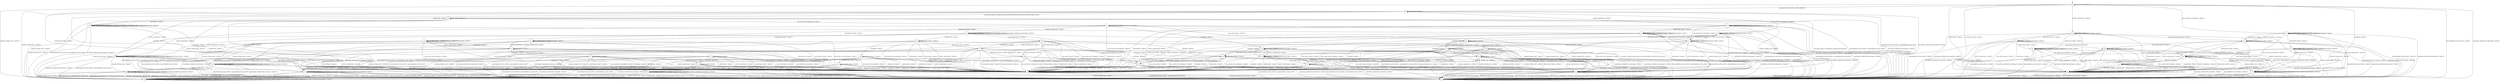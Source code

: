 digraph g {

	s0 [shape="circle" label="s0"];
	s1 [shape="circle" label="s1"];
	s2 [shape="circle" label="s2"];
	s3 [shape="circle" label="s3"];
	s4 [shape="circle" label="s4"];
	s5 [shape="circle" label="s5"];
	s6 [shape="circle" label="s6"];
	s7 [shape="circle" label="s7"];
	s8 [shape="circle" label="s8"];
	s9 [shape="circle" label="s9"];
	s10 [shape="circle" label="s10"];
	s11 [shape="circle" label="s11"];
	s12 [shape="circle" label="s12"];
	s13 [shape="circle" label="s13"];
	s14 [shape="circle" label="s14"];
	s15 [shape="circle" label="s15"];
	s16 [shape="circle" label="s16"];
	s17 [shape="circle" label="s17"];
	s18 [shape="circle" label="s18"];
	s19 [shape="circle" label="s19"];
	s20 [shape="circle" label="s20"];
	s21 [shape="circle" label="s21"];
	s22 [shape="circle" label="s22"];
	s23 [shape="circle" label="s23"];
	s24 [shape="circle" label="s24"];
	s25 [shape="circle" label="s25"];
	s26 [shape="circle" label="s26"];
	s27 [shape="circle" label="s27"];
	s28 [shape="circle" label="s28"];
	s29 [shape="circle" label="s29"];
	s30 [shape="circle" label="s30"];
	s31 [shape="circle" label="s31"];
	s32 [shape="circle" label="s32"];
	s33 [shape="circle" label="s33"];
	s34 [shape="circle" label="s34"];
	s35 [shape="circle" label="s35"];
	s36 [shape="circle" label="s36"];
	s37 [shape="circle" label="s37"];
	s38 [shape="circle" label="s38"];
	s39 [shape="circle" label="s39"];
	s40 [shape="circle" label="s40"];
	s41 [shape="circle" label="s41"];
	s42 [shape="circle" label="s42"];
	s43 [shape="circle" label="s43"];
	s44 [shape="circle" label="s44"];
	s45 [shape="circle" label="s45"];
	s46 [shape="circle" label="s46"];
	s47 [shape="circle" label="s47"];
	s48 [shape="circle" label="s48"];
	s49 [shape="circle" label="s49"];
	s50 [shape="circle" label="s50"];
	s51 [shape="circle" label="s51"];
	s0 -> s2 [label="RSA_CLIENT_HELLO / HELLO_VERIFY_REQUEST"];
	s0 -> s12 [label="RSA_CLIENT_KEY_EXCHANGE / TIMEOUT"];
	s0 -> s6 [label="CHANGE_CIPHER_SPEC / TIMEOUT"];
	s0 -> s3 [label="FINISHED / TIMEOUT"];
	s0 -> s0 [label="APPLICATION / TIMEOUT"];
	s0 -> s3 [label="CERTIFICATE / TIMEOUT"];
	s0 -> s20 [label="EMPTY_CERTIFICATE / TIMEOUT"];
	s0 -> s3 [label="CERTIFICATE_VERIFY / TIMEOUT"];
	s0 -> s1 [label="Alert(WARNING,CLOSE_NOTIFY) / TIMEOUT"];
	s0 -> s1 [label="Alert(FATAL,UNEXPECTED_MESSAGE) / TIMEOUT"];
	s1 -> s1 [label="RSA_CLIENT_HELLO / SOCKET_CLOSED"];
	s1 -> s1 [label="RSA_CLIENT_KEY_EXCHANGE / SOCKET_CLOSED"];
	s1 -> s1 [label="CHANGE_CIPHER_SPEC / SOCKET_CLOSED"];
	s1 -> s1 [label="FINISHED / SOCKET_CLOSED"];
	s1 -> s1 [label="APPLICATION / SOCKET_CLOSED"];
	s1 -> s1 [label="CERTIFICATE / SOCKET_CLOSED"];
	s1 -> s1 [label="EMPTY_CERTIFICATE / SOCKET_CLOSED"];
	s1 -> s1 [label="CERTIFICATE_VERIFY / SOCKET_CLOSED"];
	s1 -> s1 [label="Alert(WARNING,CLOSE_NOTIFY) / SOCKET_CLOSED"];
	s1 -> s1 [label="Alert(FATAL,UNEXPECTED_MESSAGE) / SOCKET_CLOSED"];
	s2 -> s4 [label="RSA_CLIENT_HELLO / SERVER_HELLO,CERTIFICATE,CERTIFICATE_REQUEST,SERVER_HELLO_DONE"];
	s2 -> s7 [label="RSA_CLIENT_KEY_EXCHANGE / TIMEOUT"];
	s2 -> s6 [label="CHANGE_CIPHER_SPEC / TIMEOUT"];
	s2 -> s5 [label="FINISHED / TIMEOUT"];
	s2 -> s2 [label="APPLICATION / TIMEOUT"];
	s2 -> s32 [label="CERTIFICATE / TIMEOUT"];
	s2 -> s18 [label="EMPTY_CERTIFICATE / TIMEOUT"];
	s2 -> s5 [label="CERTIFICATE_VERIFY / TIMEOUT"];
	s2 -> s1 [label="Alert(WARNING,CLOSE_NOTIFY) / Alert(WARNING,CLOSE_NOTIFY)"];
	s2 -> s1 [label="Alert(FATAL,UNEXPECTED_MESSAGE) / TIMEOUT"];
	s3 -> s3 [label="RSA_CLIENT_HELLO / TIMEOUT"];
	s3 -> s3 [label="RSA_CLIENT_KEY_EXCHANGE / TIMEOUT"];
	s3 -> s6 [label="CHANGE_CIPHER_SPEC / TIMEOUT"];
	s3 -> s3 [label="FINISHED / TIMEOUT"];
	s3 -> s3 [label="APPLICATION / TIMEOUT"];
	s3 -> s3 [label="CERTIFICATE / TIMEOUT"];
	s3 -> s3 [label="EMPTY_CERTIFICATE / TIMEOUT"];
	s3 -> s3 [label="CERTIFICATE_VERIFY / TIMEOUT"];
	s3 -> s1 [label="Alert(WARNING,CLOSE_NOTIFY) / TIMEOUT"];
	s3 -> s1 [label="Alert(FATAL,UNEXPECTED_MESSAGE) / TIMEOUT"];
	s4 -> s1 [label="RSA_CLIENT_HELLO / Alert(FATAL,UNEXPECTED_MESSAGE)"];
	s4 -> s15 [label="RSA_CLIENT_KEY_EXCHANGE / TIMEOUT"];
	s4 -> s6 [label="CHANGE_CIPHER_SPEC / TIMEOUT"];
	s4 -> s5 [label="FINISHED / TIMEOUT"];
	s4 -> s4 [label="APPLICATION / TIMEOUT"];
	s4 -> s32 [label="CERTIFICATE / TIMEOUT"];
	s4 -> s8 [label="EMPTY_CERTIFICATE / TIMEOUT"];
	s4 -> s5 [label="CERTIFICATE_VERIFY / TIMEOUT"];
	s4 -> s1 [label="Alert(WARNING,CLOSE_NOTIFY) / Alert(WARNING,CLOSE_NOTIFY)"];
	s4 -> s1 [label="Alert(FATAL,UNEXPECTED_MESSAGE) / TIMEOUT"];
	s5 -> s5 [label="RSA_CLIENT_HELLO / TIMEOUT"];
	s5 -> s5 [label="RSA_CLIENT_KEY_EXCHANGE / TIMEOUT"];
	s5 -> s6 [label="CHANGE_CIPHER_SPEC / TIMEOUT"];
	s5 -> s5 [label="FINISHED / TIMEOUT"];
	s5 -> s5 [label="APPLICATION / TIMEOUT"];
	s5 -> s5 [label="CERTIFICATE / TIMEOUT"];
	s5 -> s5 [label="EMPTY_CERTIFICATE / TIMEOUT"];
	s5 -> s5 [label="CERTIFICATE_VERIFY / TIMEOUT"];
	s5 -> s1 [label="Alert(WARNING,CLOSE_NOTIFY) / Alert(WARNING,CLOSE_NOTIFY)"];
	s5 -> s1 [label="Alert(FATAL,UNEXPECTED_MESSAGE) / TIMEOUT"];
	s6 -> s6 [label="RSA_CLIENT_HELLO / TIMEOUT"];
	s6 -> s6 [label="RSA_CLIENT_KEY_EXCHANGE / TIMEOUT"];
	s6 -> s6 [label="CHANGE_CIPHER_SPEC / TIMEOUT"];
	s6 -> s6 [label="FINISHED / TIMEOUT"];
	s6 -> s6 [label="APPLICATION / TIMEOUT"];
	s6 -> s6 [label="CERTIFICATE / TIMEOUT"];
	s6 -> s6 [label="EMPTY_CERTIFICATE / TIMEOUT"];
	s6 -> s6 [label="CERTIFICATE_VERIFY / TIMEOUT"];
	s6 -> s6 [label="Alert(WARNING,CLOSE_NOTIFY) / TIMEOUT"];
	s6 -> s6 [label="Alert(FATAL,UNEXPECTED_MESSAGE) / TIMEOUT"];
	s7 -> s49 [label="RSA_CLIENT_HELLO / TIMEOUT"];
	s7 -> s5 [label="RSA_CLIENT_KEY_EXCHANGE / TIMEOUT"];
	s7 -> s10 [label="CHANGE_CIPHER_SPEC / TIMEOUT"];
	s7 -> s24 [label="FINISHED / TIMEOUT"];
	s7 -> s7 [label="APPLICATION / TIMEOUT"];
	s7 -> s11 [label="CERTIFICATE / TIMEOUT"];
	s7 -> s11 [label="EMPTY_CERTIFICATE / TIMEOUT"];
	s7 -> s7 [label="CERTIFICATE_VERIFY / TIMEOUT"];
	s7 -> s1 [label="Alert(WARNING,CLOSE_NOTIFY) / Alert(WARNING,CLOSE_NOTIFY)"];
	s7 -> s1 [label="Alert(FATAL,UNEXPECTED_MESSAGE) / TIMEOUT"];
	s8 -> s8 [label="RSA_CLIENT_HELLO / TIMEOUT"];
	s8 -> s8 [label="RSA_CLIENT_KEY_EXCHANGE / TIMEOUT"];
	s8 -> s9 [label="CHANGE_CIPHER_SPEC / TIMEOUT"];
	s8 -> s33 [label="FINISHED / TIMEOUT"];
	s8 -> s8 [label="APPLICATION / TIMEOUT"];
	s8 -> s5 [label="CERTIFICATE / TIMEOUT"];
	s8 -> s5 [label="EMPTY_CERTIFICATE / TIMEOUT"];
	s8 -> s8 [label="CERTIFICATE_VERIFY / TIMEOUT"];
	s8 -> s1 [label="Alert(WARNING,CLOSE_NOTIFY) / Alert(WARNING,CLOSE_NOTIFY)"];
	s8 -> s1 [label="Alert(FATAL,UNEXPECTED_MESSAGE) / TIMEOUT"];
	s9 -> s1 [label="RSA_CLIENT_HELLO / Alert(FATAL,BAD_CERTIFICATE)"];
	s9 -> s1 [label="RSA_CLIENT_KEY_EXCHANGE / Alert(FATAL,BAD_CERTIFICATE)"];
	s9 -> s6 [label="CHANGE_CIPHER_SPEC / TIMEOUT"];
	s9 -> s1 [label="FINISHED / Alert(FATAL,BAD_CERTIFICATE)"];
	s9 -> s9 [label="APPLICATION / TIMEOUT"];
	s9 -> s1 [label="CERTIFICATE / Alert(FATAL,BAD_CERTIFICATE)"];
	s9 -> s1 [label="EMPTY_CERTIFICATE / Alert(FATAL,BAD_CERTIFICATE)"];
	s9 -> s1 [label="CERTIFICATE_VERIFY / Alert(FATAL,BAD_CERTIFICATE)"];
	s9 -> s9 [label="Alert(WARNING,CLOSE_NOTIFY) / TIMEOUT"];
	s9 -> s9 [label="Alert(FATAL,UNEXPECTED_MESSAGE) / TIMEOUT"];
	s10 -> s1 [label="RSA_CLIENT_HELLO / Alert(FATAL,UNEXPECTED_MESSAGE)"];
	s10 -> s1 [label="RSA_CLIENT_KEY_EXCHANGE / Alert(FATAL,UNEXPECTED_MESSAGE)"];
	s10 -> s6 [label="CHANGE_CIPHER_SPEC / TIMEOUT"];
	s10 -> s1 [label="FINISHED / Alert(FATAL,UNEXPECTED_MESSAGE)"];
	s10 -> s10 [label="APPLICATION / TIMEOUT"];
	s10 -> s1 [label="CERTIFICATE / Alert(FATAL,UNEXPECTED_MESSAGE)"];
	s10 -> s1 [label="EMPTY_CERTIFICATE / Alert(FATAL,UNEXPECTED_MESSAGE)"];
	s10 -> s1 [label="CERTIFICATE_VERIFY / Alert(FATAL,UNEXPECTED_MESSAGE)"];
	s10 -> s10 [label="Alert(WARNING,CLOSE_NOTIFY) / TIMEOUT"];
	s10 -> s10 [label="Alert(FATAL,UNEXPECTED_MESSAGE) / TIMEOUT"];
	s11 -> s43 [label="RSA_CLIENT_HELLO / TIMEOUT"];
	s11 -> s5 [label="RSA_CLIENT_KEY_EXCHANGE / TIMEOUT"];
	s11 -> s10 [label="CHANGE_CIPHER_SPEC / TIMEOUT"];
	s11 -> s27 [label="FINISHED / TIMEOUT"];
	s11 -> s11 [label="APPLICATION / TIMEOUT"];
	s11 -> s5 [label="CERTIFICATE / TIMEOUT"];
	s11 -> s5 [label="EMPTY_CERTIFICATE / TIMEOUT"];
	s11 -> s11 [label="CERTIFICATE_VERIFY / TIMEOUT"];
	s11 -> s1 [label="Alert(WARNING,CLOSE_NOTIFY) / Alert(WARNING,CLOSE_NOTIFY)"];
	s11 -> s1 [label="Alert(FATAL,UNEXPECTED_MESSAGE) / TIMEOUT"];
	s12 -> s12 [label="RSA_CLIENT_HELLO / TIMEOUT"];
	s12 -> s3 [label="RSA_CLIENT_KEY_EXCHANGE / TIMEOUT"];
	s12 -> s13 [label="CHANGE_CIPHER_SPEC / TIMEOUT"];
	s12 -> s12 [label="FINISHED / TIMEOUT"];
	s12 -> s12 [label="APPLICATION / TIMEOUT"];
	s12 -> s23 [label="CERTIFICATE / TIMEOUT"];
	s12 -> s23 [label="EMPTY_CERTIFICATE / TIMEOUT"];
	s12 -> s14 [label="CERTIFICATE_VERIFY / TIMEOUT"];
	s12 -> s1 [label="Alert(WARNING,CLOSE_NOTIFY) / TIMEOUT"];
	s12 -> s1 [label="Alert(FATAL,UNEXPECTED_MESSAGE) / TIMEOUT"];
	s13 -> s1 [label="RSA_CLIENT_HELLO / TIMEOUT"];
	s13 -> s1 [label="RSA_CLIENT_KEY_EXCHANGE / TIMEOUT"];
	s13 -> s6 [label="CHANGE_CIPHER_SPEC / TIMEOUT"];
	s13 -> s1 [label="FINISHED / TIMEOUT"];
	s13 -> s13 [label="APPLICATION / TIMEOUT"];
	s13 -> s1 [label="CERTIFICATE / TIMEOUT"];
	s13 -> s1 [label="EMPTY_CERTIFICATE / TIMEOUT"];
	s13 -> s1 [label="CERTIFICATE_VERIFY / TIMEOUT"];
	s13 -> s13 [label="Alert(WARNING,CLOSE_NOTIFY) / TIMEOUT"];
	s13 -> s13 [label="Alert(FATAL,UNEXPECTED_MESSAGE) / TIMEOUT"];
	s14 -> s14 [label="RSA_CLIENT_HELLO / TIMEOUT"];
	s14 -> s3 [label="RSA_CLIENT_KEY_EXCHANGE / TIMEOUT"];
	s14 -> s13 [label="CHANGE_CIPHER_SPEC / TIMEOUT"];
	s14 -> s14 [label="FINISHED / TIMEOUT"];
	s14 -> s14 [label="APPLICATION / TIMEOUT"];
	s14 -> s26 [label="CERTIFICATE / TIMEOUT"];
	s14 -> s26 [label="EMPTY_CERTIFICATE / TIMEOUT"];
	s14 -> s3 [label="CERTIFICATE_VERIFY / TIMEOUT"];
	s14 -> s1 [label="Alert(WARNING,CLOSE_NOTIFY) / TIMEOUT"];
	s14 -> s1 [label="Alert(FATAL,UNEXPECTED_MESSAGE) / TIMEOUT"];
	s15 -> s49 [label="RSA_CLIENT_HELLO / TIMEOUT"];
	s15 -> s5 [label="RSA_CLIENT_KEY_EXCHANGE / TIMEOUT"];
	s15 -> s19 [label="CHANGE_CIPHER_SPEC / TIMEOUT"];
	s15 -> s24 [label="FINISHED / TIMEOUT"];
	s15 -> s15 [label="APPLICATION / TIMEOUT"];
	s15 -> s15 [label="CERTIFICATE / TIMEOUT"];
	s15 -> s8 [label="EMPTY_CERTIFICATE / TIMEOUT"];
	s15 -> s16 [label="CERTIFICATE_VERIFY / TIMEOUT"];
	s15 -> s1 [label="Alert(WARNING,CLOSE_NOTIFY) / Alert(WARNING,CLOSE_NOTIFY)"];
	s15 -> s1 [label="Alert(FATAL,UNEXPECTED_MESSAGE) / TIMEOUT"];
	s16 -> s16 [label="RSA_CLIENT_HELLO / TIMEOUT"];
	s16 -> s5 [label="RSA_CLIENT_KEY_EXCHANGE / TIMEOUT"];
	s16 -> s17 [label="CHANGE_CIPHER_SPEC / TIMEOUT"];
	s16 -> s16 [label="FINISHED / TIMEOUT"];
	s16 -> s16 [label="APPLICATION / TIMEOUT"];
	s16 -> s21 [label="CERTIFICATE / TIMEOUT"];
	s16 -> s21 [label="EMPTY_CERTIFICATE / TIMEOUT"];
	s16 -> s5 [label="CERTIFICATE_VERIFY / TIMEOUT"];
	s16 -> s1 [label="Alert(WARNING,CLOSE_NOTIFY) / Alert(WARNING,CLOSE_NOTIFY)"];
	s16 -> s1 [label="Alert(FATAL,UNEXPECTED_MESSAGE) / TIMEOUT"];
	s17 -> s1 [label="RSA_CLIENT_HELLO / Alert(FATAL,HANDSHAKE_FAILURE)"];
	s17 -> s1 [label="RSA_CLIENT_KEY_EXCHANGE / Alert(FATAL,HANDSHAKE_FAILURE)"];
	s17 -> s6 [label="CHANGE_CIPHER_SPEC / TIMEOUT"];
	s17 -> s1 [label="FINISHED / Alert(FATAL,HANDSHAKE_FAILURE)"];
	s17 -> s17 [label="APPLICATION / TIMEOUT"];
	s17 -> s1 [label="CERTIFICATE / Alert(FATAL,HANDSHAKE_FAILURE)"];
	s17 -> s1 [label="EMPTY_CERTIFICATE / Alert(FATAL,HANDSHAKE_FAILURE)"];
	s17 -> s1 [label="CERTIFICATE_VERIFY / Alert(FATAL,HANDSHAKE_FAILURE)"];
	s17 -> s17 [label="Alert(WARNING,CLOSE_NOTIFY) / TIMEOUT"];
	s17 -> s17 [label="Alert(FATAL,UNEXPECTED_MESSAGE) / TIMEOUT"];
	s18 -> s18 [label="RSA_CLIENT_HELLO / TIMEOUT"];
	s18 -> s11 [label="RSA_CLIENT_KEY_EXCHANGE / TIMEOUT"];
	s18 -> s10 [label="CHANGE_CIPHER_SPEC / TIMEOUT"];
	s18 -> s18 [label="FINISHED / TIMEOUT"];
	s18 -> s18 [label="APPLICATION / TIMEOUT"];
	s18 -> s5 [label="CERTIFICATE / TIMEOUT"];
	s18 -> s5 [label="EMPTY_CERTIFICATE / TIMEOUT"];
	s18 -> s47 [label="CERTIFICATE_VERIFY / TIMEOUT"];
	s18 -> s1 [label="Alert(WARNING,CLOSE_NOTIFY) / Alert(WARNING,CLOSE_NOTIFY)"];
	s18 -> s1 [label="Alert(FATAL,UNEXPECTED_MESSAGE) / TIMEOUT"];
	s19 -> s36 [label="RSA_CLIENT_HELLO / TIMEOUT"];
	s19 -> s5 [label="RSA_CLIENT_KEY_EXCHANGE / TIMEOUT"];
	s19 -> s6 [label="CHANGE_CIPHER_SPEC / TIMEOUT"];
	s19 -> s1 [label="FINISHED / CHANGE_CIPHER_SPEC,FINISHED,CHANGE_CIPHER_SPEC,FINISHED"];
	s19 -> s19 [label="APPLICATION / TIMEOUT"];
	s19 -> s28 [label="CERTIFICATE / TIMEOUT"];
	s19 -> s8 [label="EMPTY_CERTIFICATE / TIMEOUT"];
	s19 -> s35 [label="CERTIFICATE_VERIFY / TIMEOUT"];
	s19 -> s19 [label="Alert(WARNING,CLOSE_NOTIFY) / TIMEOUT"];
	s19 -> s19 [label="Alert(FATAL,UNEXPECTED_MESSAGE) / TIMEOUT"];
	s20 -> s34 [label="RSA_CLIENT_HELLO / TIMEOUT"];
	s20 -> s23 [label="RSA_CLIENT_KEY_EXCHANGE / TIMEOUT"];
	s20 -> s13 [label="CHANGE_CIPHER_SPEC / TIMEOUT"];
	s20 -> s20 [label="FINISHED / TIMEOUT"];
	s20 -> s20 [label="APPLICATION / TIMEOUT"];
	s20 -> s3 [label="CERTIFICATE / TIMEOUT"];
	s20 -> s3 [label="EMPTY_CERTIFICATE / TIMEOUT"];
	s20 -> s25 [label="CERTIFICATE_VERIFY / TIMEOUT"];
	s20 -> s1 [label="Alert(WARNING,CLOSE_NOTIFY) / TIMEOUT"];
	s20 -> s1 [label="Alert(FATAL,UNEXPECTED_MESSAGE) / TIMEOUT"];
	s21 -> s41 [label="RSA_CLIENT_HELLO / TIMEOUT"];
	s21 -> s5 [label="RSA_CLIENT_KEY_EXCHANGE / TIMEOUT"];
	s21 -> s17 [label="CHANGE_CIPHER_SPEC / TIMEOUT"];
	s21 -> s22 [label="FINISHED / TIMEOUT"];
	s21 -> s21 [label="APPLICATION / TIMEOUT"];
	s21 -> s5 [label="CERTIFICATE / TIMEOUT"];
	s21 -> s5 [label="EMPTY_CERTIFICATE / TIMEOUT"];
	s21 -> s5 [label="CERTIFICATE_VERIFY / TIMEOUT"];
	s21 -> s1 [label="Alert(WARNING,CLOSE_NOTIFY) / Alert(WARNING,CLOSE_NOTIFY)"];
	s21 -> s1 [label="Alert(FATAL,UNEXPECTED_MESSAGE) / TIMEOUT"];
	s22 -> s42 [label="RSA_CLIENT_HELLO / TIMEOUT"];
	s22 -> s5 [label="RSA_CLIENT_KEY_EXCHANGE / TIMEOUT"];
	s22 -> s17 [label="CHANGE_CIPHER_SPEC / TIMEOUT"];
	s22 -> s5 [label="FINISHED / TIMEOUT"];
	s22 -> s22 [label="APPLICATION / TIMEOUT"];
	s22 -> s5 [label="CERTIFICATE / TIMEOUT"];
	s22 -> s5 [label="EMPTY_CERTIFICATE / TIMEOUT"];
	s22 -> s5 [label="CERTIFICATE_VERIFY / TIMEOUT"];
	s22 -> s1 [label="Alert(WARNING,CLOSE_NOTIFY) / Alert(WARNING,CLOSE_NOTIFY)"];
	s22 -> s1 [label="Alert(FATAL,UNEXPECTED_MESSAGE) / TIMEOUT"];
	s23 -> s46 [label="RSA_CLIENT_HELLO / TIMEOUT"];
	s23 -> s3 [label="RSA_CLIENT_KEY_EXCHANGE / TIMEOUT"];
	s23 -> s13 [label="CHANGE_CIPHER_SPEC / TIMEOUT"];
	s23 -> s23 [label="FINISHED / TIMEOUT"];
	s23 -> s23 [label="APPLICATION / TIMEOUT"];
	s23 -> s3 [label="CERTIFICATE / TIMEOUT"];
	s23 -> s3 [label="EMPTY_CERTIFICATE / TIMEOUT"];
	s23 -> s26 [label="CERTIFICATE_VERIFY / TIMEOUT"];
	s23 -> s1 [label="Alert(WARNING,CLOSE_NOTIFY) / TIMEOUT"];
	s23 -> s1 [label="Alert(FATAL,UNEXPECTED_MESSAGE) / TIMEOUT"];
	s24 -> s44 [label="RSA_CLIENT_HELLO / TIMEOUT"];
	s24 -> s5 [label="RSA_CLIENT_KEY_EXCHANGE / TIMEOUT"];
	s24 -> s10 [label="CHANGE_CIPHER_SPEC / TIMEOUT"];
	s24 -> s5 [label="FINISHED / TIMEOUT"];
	s24 -> s24 [label="APPLICATION / TIMEOUT"];
	s24 -> s27 [label="CERTIFICATE / TIMEOUT"];
	s24 -> s27 [label="EMPTY_CERTIFICATE / TIMEOUT"];
	s24 -> s24 [label="CERTIFICATE_VERIFY / TIMEOUT"];
	s24 -> s1 [label="Alert(WARNING,CLOSE_NOTIFY) / Alert(WARNING,CLOSE_NOTIFY)"];
	s24 -> s1 [label="Alert(FATAL,UNEXPECTED_MESSAGE) / TIMEOUT"];
	s25 -> s25 [label="RSA_CLIENT_HELLO / TIMEOUT"];
	s25 -> s26 [label="RSA_CLIENT_KEY_EXCHANGE / TIMEOUT"];
	s25 -> s13 [label="CHANGE_CIPHER_SPEC / TIMEOUT"];
	s25 -> s25 [label="FINISHED / TIMEOUT"];
	s25 -> s25 [label="APPLICATION / TIMEOUT"];
	s25 -> s3 [label="CERTIFICATE / TIMEOUT"];
	s25 -> s3 [label="EMPTY_CERTIFICATE / TIMEOUT"];
	s25 -> s3 [label="CERTIFICATE_VERIFY / TIMEOUT"];
	s25 -> s1 [label="Alert(WARNING,CLOSE_NOTIFY) / TIMEOUT"];
	s25 -> s1 [label="Alert(FATAL,UNEXPECTED_MESSAGE) / TIMEOUT"];
	s26 -> s26 [label="RSA_CLIENT_HELLO / TIMEOUT"];
	s26 -> s3 [label="RSA_CLIENT_KEY_EXCHANGE / TIMEOUT"];
	s26 -> s13 [label="CHANGE_CIPHER_SPEC / TIMEOUT"];
	s26 -> s31 [label="FINISHED / TIMEOUT"];
	s26 -> s26 [label="APPLICATION / TIMEOUT"];
	s26 -> s3 [label="CERTIFICATE / TIMEOUT"];
	s26 -> s3 [label="EMPTY_CERTIFICATE / TIMEOUT"];
	s26 -> s3 [label="CERTIFICATE_VERIFY / TIMEOUT"];
	s26 -> s1 [label="Alert(WARNING,CLOSE_NOTIFY) / TIMEOUT"];
	s26 -> s1 [label="Alert(FATAL,UNEXPECTED_MESSAGE) / TIMEOUT"];
	s27 -> s51 [label="RSA_CLIENT_HELLO / TIMEOUT"];
	s27 -> s5 [label="RSA_CLIENT_KEY_EXCHANGE / TIMEOUT"];
	s27 -> s10 [label="CHANGE_CIPHER_SPEC / TIMEOUT"];
	s27 -> s5 [label="FINISHED / TIMEOUT"];
	s27 -> s27 [label="APPLICATION / TIMEOUT"];
	s27 -> s5 [label="CERTIFICATE / TIMEOUT"];
	s27 -> s5 [label="EMPTY_CERTIFICATE / TIMEOUT"];
	s27 -> s27 [label="CERTIFICATE_VERIFY / TIMEOUT"];
	s27 -> s1 [label="Alert(WARNING,CLOSE_NOTIFY) / Alert(WARNING,CLOSE_NOTIFY)"];
	s27 -> s1 [label="Alert(FATAL,UNEXPECTED_MESSAGE) / TIMEOUT"];
	s28 -> s37 [label="RSA_CLIENT_HELLO / TIMEOUT"];
	s28 -> s5 [label="RSA_CLIENT_KEY_EXCHANGE / TIMEOUT"];
	s28 -> s10 [label="CHANGE_CIPHER_SPEC / TIMEOUT"];
	s28 -> s29 [label="FINISHED / TIMEOUT"];
	s28 -> s5 [label="APPLICATION / TIMEOUT"];
	s28 -> s5 [label="CERTIFICATE / TIMEOUT"];
	s28 -> s5 [label="EMPTY_CERTIFICATE / TIMEOUT"];
	s28 -> s28 [label="CERTIFICATE_VERIFY / TIMEOUT"];
	s28 -> s1 [label="Alert(WARNING,CLOSE_NOTIFY) / Alert(WARNING,CLOSE_NOTIFY)"];
	s28 -> s1 [label="Alert(FATAL,UNEXPECTED_MESSAGE) / TIMEOUT"];
	s29 -> s29 [label="RSA_CLIENT_HELLO / TIMEOUT"];
	s29 -> s5 [label="RSA_CLIENT_KEY_EXCHANGE / TIMEOUT"];
	s29 -> s30 [label="CHANGE_CIPHER_SPEC / TIMEOUT"];
	s29 -> s5 [label="FINISHED / TIMEOUT"];
	s29 -> s5 [label="APPLICATION / TIMEOUT"];
	s29 -> s5 [label="CERTIFICATE / TIMEOUT"];
	s29 -> s5 [label="EMPTY_CERTIFICATE / TIMEOUT"];
	s29 -> s48 [label="CERTIFICATE_VERIFY / TIMEOUT"];
	s29 -> s1 [label="Alert(WARNING,CLOSE_NOTIFY) / Alert(WARNING,CLOSE_NOTIFY)"];
	s29 -> s1 [label="Alert(FATAL,UNEXPECTED_MESSAGE) / TIMEOUT"];
	s30 -> s1 [label="RSA_CLIENT_HELLO / CHANGE_CIPHER_SPEC,FINISHED,CHANGE_CIPHER_SPEC,FINISHED"];
	s30 -> s1 [label="RSA_CLIENT_KEY_EXCHANGE / CHANGE_CIPHER_SPEC,UNKNOWN_MESSAGE,CHANGE_CIPHER_SPEC,UNKNOWN_MESSAGE"];
	s30 -> s6 [label="CHANGE_CIPHER_SPEC / TIMEOUT"];
	s30 -> s1 [label="FINISHED / CHANGE_CIPHER_SPEC,FINISHED,CHANGE_CIPHER_SPEC,FINISHED"];
	s30 -> s30 [label="APPLICATION / TIMEOUT"];
	s30 -> s1 [label="CERTIFICATE / CHANGE_CIPHER_SPEC,FINISHED,CHANGE_CIPHER_SPEC,FINISHED"];
	s30 -> s1 [label="EMPTY_CERTIFICATE / CHANGE_CIPHER_SPEC,FINISHED,CHANGE_CIPHER_SPEC,FINISHED"];
	s30 -> s1 [label="CERTIFICATE_VERIFY / CHANGE_CIPHER_SPEC,FINISHED,CHANGE_CIPHER_SPEC,FINISHED"];
	s30 -> s30 [label="Alert(WARNING,CLOSE_NOTIFY) / TIMEOUT"];
	s30 -> s30 [label="Alert(FATAL,UNEXPECTED_MESSAGE) / TIMEOUT"];
	s31 -> s31 [label="RSA_CLIENT_HELLO / TIMEOUT"];
	s31 -> s3 [label="RSA_CLIENT_KEY_EXCHANGE / TIMEOUT"];
	s31 -> s13 [label="CHANGE_CIPHER_SPEC / TIMEOUT"];
	s31 -> s3 [label="FINISHED / TIMEOUT"];
	s31 -> s31 [label="APPLICATION / TIMEOUT"];
	s31 -> s3 [label="CERTIFICATE / TIMEOUT"];
	s31 -> s3 [label="EMPTY_CERTIFICATE / TIMEOUT"];
	s31 -> s3 [label="CERTIFICATE_VERIFY / TIMEOUT"];
	s31 -> s1 [label="Alert(WARNING,CLOSE_NOTIFY) / TIMEOUT"];
	s31 -> s1 [label="Alert(FATAL,UNEXPECTED_MESSAGE) / TIMEOUT"];
	s32 -> s32 [label="RSA_CLIENT_HELLO / TIMEOUT"];
	s32 -> s32 [label="RSA_CLIENT_KEY_EXCHANGE / TIMEOUT"];
	s32 -> s6 [label="CHANGE_CIPHER_SPEC / TIMEOUT"];
	s32 -> s32 [label="FINISHED / TIMEOUT"];
	s32 -> s32 [label="APPLICATION / TIMEOUT"];
	s32 -> s5 [label="CERTIFICATE / TIMEOUT"];
	s32 -> s5 [label="EMPTY_CERTIFICATE / TIMEOUT"];
	s32 -> s47 [label="CERTIFICATE_VERIFY / TIMEOUT"];
	s32 -> s1 [label="Alert(WARNING,CLOSE_NOTIFY) / Alert(WARNING,CLOSE_NOTIFY)"];
	s32 -> s1 [label="Alert(FATAL,UNEXPECTED_MESSAGE) / TIMEOUT"];
	s33 -> s33 [label="RSA_CLIENT_HELLO / TIMEOUT"];
	s33 -> s33 [label="RSA_CLIENT_KEY_EXCHANGE / TIMEOUT"];
	s33 -> s9 [label="CHANGE_CIPHER_SPEC / TIMEOUT"];
	s33 -> s5 [label="FINISHED / TIMEOUT"];
	s33 -> s33 [label="APPLICATION / TIMEOUT"];
	s33 -> s5 [label="CERTIFICATE / TIMEOUT"];
	s33 -> s5 [label="EMPTY_CERTIFICATE / TIMEOUT"];
	s33 -> s33 [label="CERTIFICATE_VERIFY / TIMEOUT"];
	s33 -> s1 [label="Alert(WARNING,CLOSE_NOTIFY) / Alert(WARNING,CLOSE_NOTIFY)"];
	s33 -> s1 [label="Alert(FATAL,UNEXPECTED_MESSAGE) / TIMEOUT"];
	s34 -> s3 [label="RSA_CLIENT_HELLO / TIMEOUT"];
	s34 -> s46 [label="RSA_CLIENT_KEY_EXCHANGE / TIMEOUT"];
	s34 -> s13 [label="CHANGE_CIPHER_SPEC / TIMEOUT"];
	s34 -> s34 [label="FINISHED / TIMEOUT"];
	s34 -> s34 [label="APPLICATION / TIMEOUT"];
	s34 -> s3 [label="CERTIFICATE / TIMEOUT"];
	s34 -> s3 [label="EMPTY_CERTIFICATE / TIMEOUT"];
	s34 -> s25 [label="CERTIFICATE_VERIFY / TIMEOUT"];
	s34 -> s1 [label="Alert(WARNING,CLOSE_NOTIFY) / TIMEOUT"];
	s34 -> s1 [label="Alert(FATAL,UNEXPECTED_MESSAGE) / TIMEOUT"];
	s35 -> s35 [label="RSA_CLIENT_HELLO / TIMEOUT"];
	s35 -> s5 [label="RSA_CLIENT_KEY_EXCHANGE / TIMEOUT"];
	s35 -> s17 [label="CHANGE_CIPHER_SPEC / TIMEOUT"];
	s35 -> s35 [label="FINISHED / TIMEOUT"];
	s35 -> s5 [label="APPLICATION / TIMEOUT"];
	s35 -> s21 [label="CERTIFICATE / TIMEOUT"];
	s35 -> s21 [label="EMPTY_CERTIFICATE / TIMEOUT"];
	s35 -> s5 [label="CERTIFICATE_VERIFY / TIMEOUT"];
	s35 -> s1 [label="Alert(WARNING,CLOSE_NOTIFY) / Alert(WARNING,CLOSE_NOTIFY)"];
	s35 -> s1 [label="Alert(FATAL,UNEXPECTED_MESSAGE) / TIMEOUT"];
	s36 -> s5 [label="RSA_CLIENT_HELLO / TIMEOUT"];
	s36 -> s5 [label="RSA_CLIENT_KEY_EXCHANGE / TIMEOUT"];
	s36 -> s10 [label="CHANGE_CIPHER_SPEC / TIMEOUT"];
	s36 -> s44 [label="FINISHED / TIMEOUT"];
	s36 -> s5 [label="APPLICATION / TIMEOUT"];
	s36 -> s37 [label="CERTIFICATE / TIMEOUT"];
	s36 -> s37 [label="EMPTY_CERTIFICATE / TIMEOUT"];
	s36 -> s38 [label="CERTIFICATE_VERIFY / TIMEOUT"];
	s36 -> s1 [label="Alert(WARNING,CLOSE_NOTIFY) / Alert(WARNING,CLOSE_NOTIFY)"];
	s36 -> s1 [label="Alert(FATAL,UNEXPECTED_MESSAGE) / TIMEOUT"];
	s37 -> s5 [label="RSA_CLIENT_HELLO / TIMEOUT"];
	s37 -> s5 [label="RSA_CLIENT_KEY_EXCHANGE / TIMEOUT"];
	s37 -> s10 [label="CHANGE_CIPHER_SPEC / TIMEOUT"];
	s37 -> s40 [label="FINISHED / TIMEOUT"];
	s37 -> s5 [label="APPLICATION / TIMEOUT"];
	s37 -> s5 [label="CERTIFICATE / TIMEOUT"];
	s37 -> s5 [label="EMPTY_CERTIFICATE / TIMEOUT"];
	s37 -> s39 [label="CERTIFICATE_VERIFY / TIMEOUT"];
	s37 -> s1 [label="Alert(WARNING,CLOSE_NOTIFY) / Alert(WARNING,CLOSE_NOTIFY)"];
	s37 -> s1 [label="Alert(FATAL,UNEXPECTED_MESSAGE) / TIMEOUT"];
	s38 -> s5 [label="RSA_CLIENT_HELLO / TIMEOUT"];
	s38 -> s5 [label="RSA_CLIENT_KEY_EXCHANGE / TIMEOUT"];
	s38 -> s10 [label="CHANGE_CIPHER_SPEC / TIMEOUT"];
	s38 -> s44 [label="FINISHED / TIMEOUT"];
	s38 -> s5 [label="APPLICATION / TIMEOUT"];
	s38 -> s39 [label="CERTIFICATE / TIMEOUT"];
	s38 -> s39 [label="EMPTY_CERTIFICATE / TIMEOUT"];
	s38 -> s5 [label="CERTIFICATE_VERIFY / TIMEOUT"];
	s38 -> s1 [label="Alert(WARNING,CLOSE_NOTIFY) / Alert(WARNING,CLOSE_NOTIFY)"];
	s38 -> s1 [label="Alert(FATAL,UNEXPECTED_MESSAGE) / TIMEOUT"];
	s39 -> s5 [label="RSA_CLIENT_HELLO / TIMEOUT"];
	s39 -> s5 [label="RSA_CLIENT_KEY_EXCHANGE / TIMEOUT"];
	s39 -> s10 [label="CHANGE_CIPHER_SPEC / TIMEOUT"];
	s39 -> s40 [label="FINISHED / TIMEOUT"];
	s39 -> s5 [label="APPLICATION / TIMEOUT"];
	s39 -> s5 [label="CERTIFICATE / TIMEOUT"];
	s39 -> s5 [label="EMPTY_CERTIFICATE / TIMEOUT"];
	s39 -> s5 [label="CERTIFICATE_VERIFY / TIMEOUT"];
	s39 -> s1 [label="Alert(WARNING,CLOSE_NOTIFY) / Alert(WARNING,CLOSE_NOTIFY)"];
	s39 -> s1 [label="Alert(FATAL,UNEXPECTED_MESSAGE) / TIMEOUT"];
	s40 -> s5 [label="RSA_CLIENT_HELLO / TIMEOUT"];
	s40 -> s5 [label="RSA_CLIENT_KEY_EXCHANGE / TIMEOUT"];
	s40 -> s10 [label="CHANGE_CIPHER_SPEC / TIMEOUT"];
	s40 -> s5 [label="FINISHED / TIMEOUT"];
	s40 -> s5 [label="APPLICATION / TIMEOUT"];
	s40 -> s5 [label="CERTIFICATE / TIMEOUT"];
	s40 -> s5 [label="EMPTY_CERTIFICATE / TIMEOUT"];
	s40 -> s5 [label="CERTIFICATE_VERIFY / TIMEOUT"];
	s40 -> s1 [label="Alert(WARNING,CLOSE_NOTIFY) / Alert(WARNING,CLOSE_NOTIFY)"];
	s40 -> s1 [label="Alert(FATAL,UNEXPECTED_MESSAGE) / TIMEOUT"];
	s41 -> s5 [label="RSA_CLIENT_HELLO / TIMEOUT"];
	s41 -> s5 [label="RSA_CLIENT_KEY_EXCHANGE / TIMEOUT"];
	s41 -> s17 [label="CHANGE_CIPHER_SPEC / TIMEOUT"];
	s41 -> s42 [label="FINISHED / TIMEOUT"];
	s41 -> s41 [label="APPLICATION / TIMEOUT"];
	s41 -> s5 [label="CERTIFICATE / TIMEOUT"];
	s41 -> s5 [label="EMPTY_CERTIFICATE / TIMEOUT"];
	s41 -> s5 [label="CERTIFICATE_VERIFY / TIMEOUT"];
	s41 -> s1 [label="Alert(WARNING,CLOSE_NOTIFY) / Alert(WARNING,CLOSE_NOTIFY)"];
	s41 -> s1 [label="Alert(FATAL,UNEXPECTED_MESSAGE) / TIMEOUT"];
	s42 -> s5 [label="RSA_CLIENT_HELLO / TIMEOUT"];
	s42 -> s5 [label="RSA_CLIENT_KEY_EXCHANGE / TIMEOUT"];
	s42 -> s17 [label="CHANGE_CIPHER_SPEC / TIMEOUT"];
	s42 -> s5 [label="FINISHED / TIMEOUT"];
	s42 -> s42 [label="APPLICATION / TIMEOUT"];
	s42 -> s5 [label="CERTIFICATE / TIMEOUT"];
	s42 -> s5 [label="EMPTY_CERTIFICATE / TIMEOUT"];
	s42 -> s5 [label="CERTIFICATE_VERIFY / TIMEOUT"];
	s42 -> s1 [label="Alert(WARNING,CLOSE_NOTIFY) / Alert(WARNING,CLOSE_NOTIFY)"];
	s42 -> s1 [label="Alert(FATAL,UNEXPECTED_MESSAGE) / TIMEOUT"];
	s43 -> s5 [label="RSA_CLIENT_HELLO / TIMEOUT"];
	s43 -> s5 [label="RSA_CLIENT_KEY_EXCHANGE / TIMEOUT"];
	s43 -> s10 [label="CHANGE_CIPHER_SPEC / TIMEOUT"];
	s43 -> s51 [label="FINISHED / TIMEOUT"];
	s43 -> s43 [label="APPLICATION / TIMEOUT"];
	s43 -> s5 [label="CERTIFICATE / TIMEOUT"];
	s43 -> s5 [label="EMPTY_CERTIFICATE / TIMEOUT"];
	s43 -> s45 [label="CERTIFICATE_VERIFY / TIMEOUT"];
	s43 -> s1 [label="Alert(WARNING,CLOSE_NOTIFY) / Alert(WARNING,CLOSE_NOTIFY)"];
	s43 -> s1 [label="Alert(FATAL,UNEXPECTED_MESSAGE) / TIMEOUT"];
	s44 -> s5 [label="RSA_CLIENT_HELLO / TIMEOUT"];
	s44 -> s5 [label="RSA_CLIENT_KEY_EXCHANGE / TIMEOUT"];
	s44 -> s10 [label="CHANGE_CIPHER_SPEC / TIMEOUT"];
	s44 -> s5 [label="FINISHED / TIMEOUT"];
	s44 -> s5 [label="APPLICATION / TIMEOUT"];
	s44 -> s40 [label="CERTIFICATE / TIMEOUT"];
	s44 -> s40 [label="EMPTY_CERTIFICATE / TIMEOUT"];
	s44 -> s44 [label="CERTIFICATE_VERIFY / TIMEOUT"];
	s44 -> s1 [label="Alert(WARNING,CLOSE_NOTIFY) / Alert(WARNING,CLOSE_NOTIFY)"];
	s44 -> s1 [label="Alert(FATAL,UNEXPECTED_MESSAGE) / TIMEOUT"];
	s45 -> s5 [label="RSA_CLIENT_HELLO / TIMEOUT"];
	s45 -> s5 [label="RSA_CLIENT_KEY_EXCHANGE / TIMEOUT"];
	s45 -> s10 [label="CHANGE_CIPHER_SPEC / TIMEOUT"];
	s45 -> s51 [label="FINISHED / TIMEOUT"];
	s45 -> s45 [label="APPLICATION / TIMEOUT"];
	s45 -> s5 [label="CERTIFICATE / TIMEOUT"];
	s45 -> s5 [label="EMPTY_CERTIFICATE / TIMEOUT"];
	s45 -> s5 [label="CERTIFICATE_VERIFY / TIMEOUT"];
	s45 -> s1 [label="Alert(WARNING,CLOSE_NOTIFY) / Alert(WARNING,CLOSE_NOTIFY)"];
	s45 -> s1 [label="Alert(FATAL,UNEXPECTED_MESSAGE) / TIMEOUT"];
	s46 -> s3 [label="RSA_CLIENT_HELLO / TIMEOUT"];
	s46 -> s3 [label="RSA_CLIENT_KEY_EXCHANGE / TIMEOUT"];
	s46 -> s13 [label="CHANGE_CIPHER_SPEC / TIMEOUT"];
	s46 -> s46 [label="FINISHED / TIMEOUT"];
	s46 -> s46 [label="APPLICATION / TIMEOUT"];
	s46 -> s3 [label="CERTIFICATE / TIMEOUT"];
	s46 -> s3 [label="EMPTY_CERTIFICATE / TIMEOUT"];
	s46 -> s26 [label="CERTIFICATE_VERIFY / TIMEOUT"];
	s46 -> s1 [label="Alert(WARNING,CLOSE_NOTIFY) / TIMEOUT"];
	s46 -> s1 [label="Alert(FATAL,UNEXPECTED_MESSAGE) / TIMEOUT"];
	s47 -> s47 [label="RSA_CLIENT_HELLO / TIMEOUT"];
	s47 -> s11 [label="RSA_CLIENT_KEY_EXCHANGE / TIMEOUT"];
	s47 -> s10 [label="CHANGE_CIPHER_SPEC / TIMEOUT"];
	s47 -> s47 [label="FINISHED / TIMEOUT"];
	s47 -> s47 [label="APPLICATION / TIMEOUT"];
	s47 -> s5 [label="CERTIFICATE / TIMEOUT"];
	s47 -> s5 [label="EMPTY_CERTIFICATE / TIMEOUT"];
	s47 -> s5 [label="CERTIFICATE_VERIFY / TIMEOUT"];
	s47 -> s1 [label="Alert(WARNING,CLOSE_NOTIFY) / Alert(WARNING,CLOSE_NOTIFY)"];
	s47 -> s1 [label="Alert(FATAL,UNEXPECTED_MESSAGE) / TIMEOUT"];
	s48 -> s48 [label="RSA_CLIENT_HELLO / TIMEOUT"];
	s48 -> s5 [label="RSA_CLIENT_KEY_EXCHANGE / TIMEOUT"];
	s48 -> s30 [label="CHANGE_CIPHER_SPEC / TIMEOUT"];
	s48 -> s5 [label="FINISHED / TIMEOUT"];
	s48 -> s5 [label="APPLICATION / TIMEOUT"];
	s48 -> s5 [label="CERTIFICATE / TIMEOUT"];
	s48 -> s5 [label="EMPTY_CERTIFICATE / TIMEOUT"];
	s48 -> s5 [label="CERTIFICATE_VERIFY / TIMEOUT"];
	s48 -> s1 [label="Alert(WARNING,CLOSE_NOTIFY) / Alert(WARNING,CLOSE_NOTIFY)"];
	s48 -> s1 [label="Alert(FATAL,UNEXPECTED_MESSAGE) / TIMEOUT"];
	s49 -> s5 [label="RSA_CLIENT_HELLO / TIMEOUT"];
	s49 -> s5 [label="RSA_CLIENT_KEY_EXCHANGE / TIMEOUT"];
	s49 -> s10 [label="CHANGE_CIPHER_SPEC / TIMEOUT"];
	s49 -> s44 [label="FINISHED / TIMEOUT"];
	s49 -> s49 [label="APPLICATION / TIMEOUT"];
	s49 -> s43 [label="CERTIFICATE / TIMEOUT"];
	s49 -> s43 [label="EMPTY_CERTIFICATE / TIMEOUT"];
	s49 -> s50 [label="CERTIFICATE_VERIFY / TIMEOUT"];
	s49 -> s1 [label="Alert(WARNING,CLOSE_NOTIFY) / Alert(WARNING,CLOSE_NOTIFY)"];
	s49 -> s1 [label="Alert(FATAL,UNEXPECTED_MESSAGE) / TIMEOUT"];
	s50 -> s5 [label="RSA_CLIENT_HELLO / TIMEOUT"];
	s50 -> s5 [label="RSA_CLIENT_KEY_EXCHANGE / TIMEOUT"];
	s50 -> s10 [label="CHANGE_CIPHER_SPEC / TIMEOUT"];
	s50 -> s44 [label="FINISHED / TIMEOUT"];
	s50 -> s50 [label="APPLICATION / TIMEOUT"];
	s50 -> s45 [label="CERTIFICATE / TIMEOUT"];
	s50 -> s45 [label="EMPTY_CERTIFICATE / TIMEOUT"];
	s50 -> s5 [label="CERTIFICATE_VERIFY / TIMEOUT"];
	s50 -> s1 [label="Alert(WARNING,CLOSE_NOTIFY) / Alert(WARNING,CLOSE_NOTIFY)"];
	s50 -> s1 [label="Alert(FATAL,UNEXPECTED_MESSAGE) / TIMEOUT"];
	s51 -> s5 [label="RSA_CLIENT_HELLO / TIMEOUT"];
	s51 -> s5 [label="RSA_CLIENT_KEY_EXCHANGE / TIMEOUT"];
	s51 -> s10 [label="CHANGE_CIPHER_SPEC / TIMEOUT"];
	s51 -> s5 [label="FINISHED / TIMEOUT"];
	s51 -> s51 [label="APPLICATION / TIMEOUT"];
	s51 -> s5 [label="CERTIFICATE / TIMEOUT"];
	s51 -> s5 [label="EMPTY_CERTIFICATE / TIMEOUT"];
	s51 -> s5 [label="CERTIFICATE_VERIFY / TIMEOUT"];
	s51 -> s1 [label="Alert(WARNING,CLOSE_NOTIFY) / Alert(WARNING,CLOSE_NOTIFY)"];
	s51 -> s1 [label="Alert(FATAL,UNEXPECTED_MESSAGE) / TIMEOUT"];

__start0 [label="" shape="none" width="0" height="0"];
__start0 -> s0;

}
